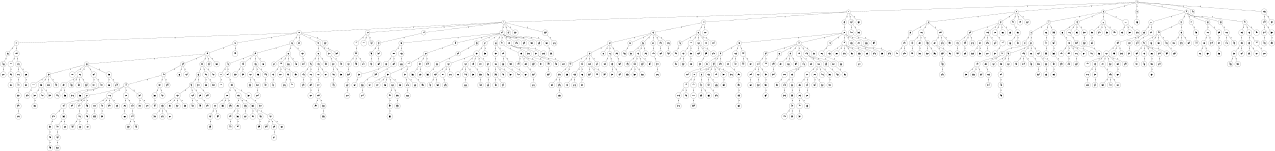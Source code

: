 graph G {
size="8.5,11;"
ratio = "expand;"
fixedsize="true;"
overlap="scale;"
node[shape=circle,width=.12,hight=.12,fontsize=12]
edge[fontsize=12]

0[label=" 0" color=black, pos="2.5996114,1.3091351!"];
1[label=" 1" color=black, pos="0.30843549,2.4166928!"];
2[label=" 2" color=black, pos="0.66435995,2.1839021!"];
3[label=" 3" color=black, pos="2.4623479,2.6626874!"];
4[label=" 4" color=black, pos="1.8255937,2.9358219!"];
5[label=" 5" color=black, pos="0.094651334,0.54924415!"];
6[label=" 6" color=black, pos="0.21813895,1.2186739!"];
7[label=" 7" color=black, pos="1.5046028,1.1612252!"];
8[label=" 8" color=black, pos="0.32000411,0.48836835!"];
9[label=" 9" color=black, pos="0.11244276,0.34258017!"];
10[label=" 10" color=black, pos="0.24579981,0.83047784!"];
11[label=" 11" color=black, pos="1.1171974,1.7536873!"];
12[label=" 12" color=black, pos="0.3352447,0.55993595!"];
13[label=" 13" color=black, pos="2.486301,0.5748197!"];
14[label=" 14" color=black, pos="0.84080523,0.15322823!"];
15[label=" 15" color=black, pos="2.7445575,1.4496222!"];
16[label=" 16" color=black, pos="2.7848138,1.6930012!"];
17[label=" 17" color=black, pos="0.84305169,0.67405929!"];
18[label=" 18" color=black, pos="1.5620636,1.7969992!"];
19[label=" 19" color=black, pos="0.99770235,0.62205204!"];
20[label=" 20" color=black, pos="0.24019578,0.76284307!"];
21[label=" 21" color=black, pos="1.2911681,2.4309368!"];
22[label=" 22" color=black, pos="0.13115642,1.4773813!"];
23[label=" 23" color=black, pos="2.8986185,1.9402755!"];
24[label=" 24" color=black, pos="2.864994,0.58068892!"];
25[label=" 25" color=black, pos="1.6688582,1.7968972!"];
26[label=" 26" color=black, pos="1.7592853,2.9101828!"];
27[label=" 27" color=black, pos="1.1445829,1.0899347!"];
28[label=" 28" color=black, pos="0.71422281,1.1112755!"];
29[label=" 29" color=black, pos="1.1904406,2.1373642!"];
30[label=" 30" color=black, pos="0.12637738,0.19731091!"];
31[label=" 31" color=black, pos="0.54174905,0.70842821!"];
32[label=" 32" color=black, pos="0.77086322,0.1147888!"];
33[label=" 33" color=black, pos="2.5438653,2.6706432!"];
34[label=" 34" color=black, pos="1.5055824,1.0601384!"];
35[label=" 35" color=black, pos="0.11306073,1.0349441!"];
36[label=" 36" color=black, pos="0.0028508701,1.8326744!"];
37[label=" 37" color=black, pos="0.68843198,0.51488842!"];
38[label=" 38" color=black, pos="0.58478422,0.83980525!"];
39[label=" 39" color=black, pos="0.84978578,0.53327636!"];
40[label=" 40" color=black, pos="2.8373506,0.060370388!"];
41[label=" 41" color=black, pos="2.5597512,0.6843666!"];
42[label=" 42" color=black, pos="1.3118395,2.715499!"];
43[label=" 43" color=black, pos="2.894578,0.25218374!"];
44[label=" 44" color=black, pos="2.8966627,1.0907203!"];
45[label=" 45" color=black, pos="0.054896853,2.399904!"];
46[label=" 46" color=black, pos="1.3178081,2.7662143!"];
47[label=" 47" color=black, pos="0.78794274,0.78824286!"];
48[label=" 48" color=black, pos="1.9475559,1.0065093!"];
49[label=" 49" color=black, pos="0.57962679,1.5726407!"];
50[label=" 50" color=black, pos="0.43538081,2.3163665!"];
51[label=" 51" color=black, pos="0.038582711,2.2273877!"];
52[label=" 52" color=black, pos="0.65340839,0.52034009!"];
53[label=" 53" color=black, pos="1.9237168,0.34798632!"];
54[label=" 54" color=black, pos="0.15995342,2.4091187!"];
55[label=" 55" color=black, pos="0.41369137,2.5731895!"];
56[label=" 56" color=black, pos="2.0459749,2.8685543!"];
57[label=" 57" color=black, pos="2.2705746,1.5170679!"];
58[label=" 58" color=black, pos="2.7293346,0.035914246!"];
59[label=" 59" color=black, pos="2.4019846,2.7031627!"];
60[label=" 60" color=black, pos="0.58141004,0.7636982!"];
61[label=" 61" color=black, pos="1.1437469,2.7466517!"];
62[label=" 62" color=black, pos="1.2258852,2.2515965!"];
63[label=" 63" color=black, pos="1.3531321,1.0008238!"];
64[label=" 64" color=black, pos="2.4044848,2.0247086!"];
65[label=" 65" color=black, pos="2.310573,0.38101477!"];
66[label=" 66" color=black, pos="0.37521087,1.8078249!"];
67[label=" 67" color=black, pos="1.680231,2.8325884!"];
68[label=" 68" color=black, pos="0.73449043,0.76676788!"];
69[label=" 69" color=black, pos="1.7079711,0.18193772!"];
70[label=" 70" color=black, pos="1.6691901,1.5734329!"];
71[label=" 71" color=black, pos="0.25832024,1.4214292!"];
72[label=" 72" color=black, pos="1.4436348,0.33786435!"];
73[label=" 73" color=black, pos="0.98791425,2.7941154!"];
74[label=" 74" color=black, pos="1.1358081,0.14032056!"];
75[label=" 75" color=black, pos="1.112928,2.0776802!"];
76[label=" 76" color=black, pos="0.56919557,2.7256558!"];
77[label=" 77" color=black, pos="1.3578677,2.211023!"];
78[label=" 78" color=black, pos="0.34112771,0.04938!"];
79[label=" 79" color=black, pos="0.35871255,2.2622529!"];
80[label=" 80" color=black, pos="2.9169469,1.5565551!"];
81[label=" 81" color=black, pos="1.3189964,2.2679863!"];
82[label=" 82" color=black, pos="2.9526108,0.27084368!"];
83[label=" 83" color=black, pos="1.3812158,0.91295714!"];
84[label=" 84" color=black, pos="1.1929719,1.2275781!"];
85[label=" 85" color=black, pos="0.54620638,1.5778974!"];
86[label=" 86" color=black, pos="0.22305696,0.48678203!"];
87[label=" 87" color=black, pos="2.0980865,2.3841168!"];
88[label=" 88" color=black, pos="0.34915226,0.91989459!"];
89[label=" 89" color=black, pos="2.2913424,2.1229532!"];
90[label=" 90" color=black, pos="0.59618771,2.3094919!"];
91[label=" 91" color=black, pos="0.74232073,0.92781489!"];
92[label=" 92" color=black, pos="2.861062,0.48613219!"];
93[label=" 93" color=black, pos="0.59399404,1.2946024!"];
94[label=" 94" color=black, pos="1.6913069,0.39882052!"];
95[label=" 95" color=black, pos="0.53041945,1.8044268!"];
96[label=" 96" color=black, pos="0.72360922,2.5477204!"];
97[label=" 97" color=black, pos="2.9122023,1.2589048!"];
98[label=" 98" color=black, pos="2.0644705,2.4857935!"];
99[label=" 99" color=black, pos="2.7908458,2.7420838!"];
100[label=" 100" color=black, pos="1.5690014,2.0591761!"];
101[label=" 101" color=black, pos="2.2922456,0.98004643!"];
102[label=" 102" color=black, pos="1.1351631,0.77294588!"];
103[label=" 103" color=black, pos="1.1618043,2.5451542!"];
104[label=" 104" color=black, pos="0.30169415,2.9003651!"];
105[label=" 105" color=black, pos="1.7635482,1.7222865!"];
106[label=" 106" color=black, pos="2.7276666,1.6348099!"];
107[label=" 107" color=black, pos="0.6216884,1.1704202!"];
108[label=" 108" color=black, pos="1.6051097,1.3536852!"];
109[label=" 109" color=black, pos="1.5833749,1.8809077!"];
110[label=" 110" color=black, pos="1.7125986,0.3841205!"];
111[label=" 111" color=black, pos="0.23122635,2.7598164!"];
112[label=" 112" color=black, pos="2.0221493,1.7468169!"];
113[label=" 113" color=black, pos="2.8194514,2.6137161!"];
114[label=" 114" color=black, pos="0.67718338,0.065630388!"];
115[label=" 115" color=black, pos="2.6254196,0.48956156!"];
116[label=" 116" color=black, pos="1.4656469,1.1278846!"];
117[label=" 117" color=black, pos="2.1769784,1.7675599!"];
118[label=" 118" color=black, pos="1.662646,0.76397984!"];
119[label=" 119" color=black, pos="0.080955072,0.42679286!"];
120[label=" 120" color=black, pos="2.1839777,2.8888018!"];
121[label=" 121" color=black, pos="0.6427132,0.55054697!"];
122[label=" 122" color=black, pos="0.75104386,2.6187684!"];
123[label=" 123" color=black, pos="0.85222796,1.6069928!"];
124[label=" 124" color=black, pos="2.9515767,1.3668968!"];
125[label=" 125" color=black, pos="1.7436698,0.018132061!"];
126[label=" 126" color=black, pos="2.286137,1.3001882!"];
127[label=" 127" color=black, pos="2.3059081,0.47019645!"];
128[label=" 128" color=black, pos="1.9005909,1.4933148!"];
129[label=" 129" color=black, pos="0.86151617,0.86320064!"];
130[label=" 130" color=black, pos="0.66003909,1.9890235!"];
131[label=" 131" color=black, pos="0.59029892,1.8301419!"];
132[label=" 132" color=black, pos="1.3308938,2.6704307!"];
133[label=" 133" color=black, pos="2.3314954,1.4808795!"];
134[label=" 134" color=black, pos="1.4706746,2.9847245!"];
135[label=" 135" color=black, pos="1.5080488,0.26646849!"];
136[label=" 136" color=black, pos="0.81391922,0.95194372!"];
137[label=" 137" color=black, pos="1.803645,2.2879954!"];
138[label=" 138" color=black, pos="2.2971134,0.9759511!"];
139[label=" 139" color=black, pos="1.8730353,0.42928789!"];
140[label=" 140" color=black, pos="2.0031318,2.2784928!"];
141[label=" 141" color=black, pos="2.7882813,1.9522596!"];
142[label=" 142" color=black, pos="0.54044001,0.035538703!"];
143[label=" 143" color=black, pos="2.391905,1.4571284!"];
144[label=" 144" color=black, pos="0.06179043,1.8812596!"];
145[label=" 145" color=black, pos="0.22421652,1.3291195!"];
146[label=" 146" color=black, pos="2.446274,2.4087422!"];
147[label=" 147" color=black, pos="2.1111636,2.5232384!"];
148[label=" 148" color=black, pos="2.9377486,1.4489226!"];
149[label=" 149" color=black, pos="0.56110348,1.9849859!"];
150[label=" 150" color=black, pos="2.3381662,2.1500323!"];
151[label=" 151" color=black, pos="1.3225318,2.9358955!"];
152[label=" 152" color=black, pos="2.0162329,1.2497576!"];
153[label=" 153" color=black, pos="2.9864102,0.76177927!"];
154[label=" 154" color=black, pos="1.8839476,0.75199354!"];
155[label=" 155" color=black, pos="0.0085514751,0.10940667!"];
156[label=" 156" color=black, pos="0.076963143,2.67233!"];
157[label=" 157" color=black, pos="1.9595114,0.73961012!"];
158[label=" 158" color=black, pos="1.6778405,0.02774893!"];
159[label=" 159" color=black, pos="0.49680312,0.38469457!"];
160[label=" 160" color=black, pos="0.78079965,1.7534854!"];
161[label=" 161" color=black, pos="2.2133293,2.1998941!"];
162[label=" 162" color=black, pos="1.6857861,2.0923882!"];
163[label=" 163" color=black, pos="2.2271196,2.6406376!"];
164[label=" 164" color=black, pos="1.7601241,0.94214939!"];
165[label=" 165" color=black, pos="2.9702836,1.0173132!"];
166[label=" 166" color=black, pos="2.5714019,0.64849652!"];
167[label=" 167" color=black, pos="1.0087066,1.581241!"];
168[label=" 168" color=black, pos="2.6676433,1.5567161!"];
169[label=" 169" color=black, pos="2.849991,0.97824952!"];
170[label=" 170" color=black, pos="2.7084979,1.2301147!"];
171[label=" 171" color=black, pos="1.2724326,1.2397003!"];
172[label=" 172" color=black, pos="1.18372,1.7521922!"];
173[label=" 173" color=black, pos="1.8636092,0.80212781!"];
174[label=" 174" color=black, pos="1.8145675,1.5032161!"];
175[label=" 175" color=black, pos="1.4838154,1.6127803!"];
176[label=" 176" color=black, pos="2.4191835,1.0324313!"];
177[label=" 177" color=black, pos="1.9261066,2.8049517!"];
178[label=" 178" color=black, pos="0.081318522,2.5702221!"];
179[label=" 179" color=black, pos="0.9058187,2.3863078!"];
180[label=" 180" color=black, pos="1.9917721,1.2435423!"];
181[label=" 181" color=black, pos="0.90800546,0.29039239!"];
182[label=" 182" color=black, pos="0.49629448,0.54584702!"];
183[label=" 183" color=black, pos="2.8780657,0.13156859!"];
184[label=" 184" color=black, pos="2.3281237,1.5664238!"];
185[label=" 185" color=black, pos="1.1746807,2.8888348!"];
186[label=" 186" color=black, pos="0.40644185,0.60975031!"];
187[label=" 187" color=black, pos="2.2689793,1.4017993!"];
188[label=" 188" color=black, pos="0.13455819,1.1161326!"];
189[label=" 189" color=black, pos="0.69101176,0.7651366!"];
190[label=" 190" color=black, pos="0.20013355,0.16741613!"];
191[label=" 191" color=black, pos="1.4696109,0.3754484!"];
192[label=" 192" color=black, pos="2.4629846,1.0519649!"];
193[label=" 193" color=black, pos="0.31324764,2.8936645!"];
194[label=" 194" color=black, pos="0.3998567,0.03195003!"];
195[label=" 195" color=black, pos="0.49947289,2.9295874!"];
196[label=" 196" color=black, pos="0.079090901,1.6765947!"];
197[label=" 197" color=black, pos="0.45224503,1.9574089!"];
198[label=" 198" color=black, pos="1.752715,0.73057779!"];
199[label=" 199" color=black, pos="0.42380974,2.0200605!"];
200[label=" 200" color=black, pos="2.0478984,2.5244596!"];
201[label=" 201" color=black, pos="0.012825214,2.0808355!"];
202[label=" 202" color=black, pos="0.9215388,2.0815179!"];
203[label=" 203" color=black, pos="2.5465348,1.0550428!"];
204[label=" 204" color=black, pos="2.0568253,2.3957284!"];
205[label=" 205" color=black, pos="0.17336883,1.1614489!"];
206[label=" 206" color=black, pos="0.47796229,0.14840966!"];
207[label=" 207" color=black, pos="2.9980529,2.7885664!"];
208[label=" 208" color=black, pos="1.2404956,1.4070972!"];
209[label=" 209" color=black, pos="2.73115,0.66600273!"];
210[label=" 210" color=black, pos="0.60071817,1.0737005!"];
211[label=" 211" color=black, pos="2.7586259,2.7728787!"];
212[label=" 212" color=black, pos="1.8603808,0.3245215!"];
213[label=" 213" color=black, pos="1.5217443,0.95983337!"];
214[label=" 214" color=black, pos="0.37799706,1.9014786!"];
215[label=" 215" color=black, pos="1.2767132,0.42200114!"];
216[label=" 216" color=black, pos="2.0030709,1.7705296!"];
217[label=" 217" color=black, pos="0.31703101,2.3869097!"];
218[label=" 218" color=black, pos="2.184053,1.0650021!"];
219[label=" 219" color=black, pos="0.5893534,1.7581301!"];
220[label=" 220" color=black, pos="0.0064878222,2.4834837!"];
221[label=" 221" color=black, pos="1.568622,1.5279387!"];
222[label=" 222" color=black, pos="0.55156014,0.32266894!"];
223[label=" 223" color=black, pos="0.11946221,2.3454821!"];
224[label=" 224" color=black, pos="1.5737684,0.856754!"];
225[label=" 225" color=black, pos="1.5525441,2.8085486!"];
226[label=" 226" color=black, pos="1.7042738,0.67927589!"];
227[label=" 227" color=black, pos="2.7114316,0.74336136!"];
228[label=" 228" color=black, pos="1.5200575,1.2461515!"];
229[label=" 229" color=black, pos="0.67016221,2.0352985!"];
230[label=" 230" color=black, pos="0.2035074,1.0499957!"];
231[label=" 231" color=black, pos="2.1026375,0.44550272!"];
232[label=" 232" color=black, pos="0.51148954,2.5672054!"];
233[label=" 233" color=black, pos="0.54592038,0.80063061!"];
234[label=" 234" color=black, pos="1.2493047,2.5438214!"];
235[label=" 235" color=black, pos="0.91731246,0.67865566!"];
236[label=" 236" color=black, pos="0.51402786,2.5260495!"];
237[label=" 237" color=black, pos="2.6988973,1.4059124!"];
238[label=" 238" color=black, pos="1.9193154,0.22537429!"];
239[label=" 239" color=black, pos="1.8513859,1.6983589!"];
240[label=" 240" color=black, pos="2.9731337,1.4269091!"];
241[label=" 241" color=black, pos="0.64131819,2.7692483!"];
242[label=" 242" color=black, pos="0.70744616,0.85135919!"];
243[label=" 243" color=black, pos="1.6002525,0.062128606!"];
244[label=" 244" color=black, pos="0.45482198,2.2984704!"];
245[label=" 245" color=black, pos="0.14952604,2.0561239!"];
246[label=" 246" color=black, pos="2.1602909,1.0907944!"];
247[label=" 247" color=black, pos="2.9523752,0.37455231!"];
248[label=" 248" color=black, pos="0.054717478,2.4445631!"];
249[label=" 249" color=black, pos="1.029001,0.58665858!"];
250[label=" 250" color=black, pos="2.5268811,1.3612058!"];
251[label=" 251" color=black, pos="2.9680326,1.2414139!"];
252[label=" 252" color=black, pos="1.0115125,2.5765738!"];
253[label=" 253" color=black, pos="2.2442671,2.22988!"];
254[label=" 254" color=black, pos="0.91419598,2.4162349!"];
255[label=" 255" color=black, pos="1.1098276,2.7920801!"];
256[label=" 256" color=black, pos="0.59224855,1.8605808!"];
257[label=" 257" color=black, pos="1.4504546,1.3576968!"];
258[label=" 258" color=black, pos="0.88525711,2.1044692!"];
259[label=" 259" color=black, pos="1.142237,1.2761443!"];
260[label=" 260" color=black, pos="2.8857673,0.31478803!"];
261[label=" 261" color=black, pos="1.4854159,1.5345924!"];
262[label=" 262" color=black, pos="0.86534238,1.2661831!"];
263[label=" 263" color=black, pos="0.74161448,0.13971509!"];
264[label=" 264" color=black, pos="1.2949064,2.9551126!"];
265[label=" 265" color=black, pos="1.4475352,2.7226967!"];
266[label=" 266" color=black, pos="1.031712,2.186082!"];
267[label=" 267" color=black, pos="1.1730489,1.3276985!"];
268[label=" 268" color=black, pos="1.3149445,0.18885066!"];
269[label=" 269" color=black, pos="1.1871545,0.19997224!"];
270[label=" 270" color=black, pos="0.67427039,0.027666874!"];
271[label=" 271" color=black, pos="2.5244185,1.7497479!"];
272[label=" 272" color=black, pos="2.1676778,0.56468599!"];
273[label=" 273" color=black, pos="1.0176699,0.94800534!"];
274[label=" 274" color=black, pos="0.11454849,1.2233308!"];
275[label=" 275" color=black, pos="0.5963137,2.3464136!"];
276[label=" 276" color=black, pos="1.1935157,1.7116185!"];
277[label=" 277" color=black, pos="2.2587074,0.4331671!"];
278[label=" 278" color=black, pos="1.3777461,1.3488626!"];
279[label=" 279" color=black, pos="2.6282159,1.7214896!"];
280[label=" 280" color=black, pos="2.803471,2.4111068!"];
281[label=" 281" color=black, pos="0.57355825,1.8705227!"];
282[label=" 282" color=black, pos="2.4931995,2.9757041!"];
283[label=" 283" color=black, pos="0.6448827,0.00077135954!"];
284[label=" 284" color=black, pos="2.8573821,0.21906865!"];
285[label=" 285" color=black, pos="0.62398069,0.049067255!"];
286[label=" 286" color=black, pos="2.1130697,0.90389143!"];
287[label=" 287" color=black, pos="2.4965404,0.53717943!"];
288[label=" 288" color=black, pos="2.9115567,0.12115233!"];
289[label=" 289" color=black, pos="2.3073983,0.17322166!"];
290[label=" 290" color=black, pos="0.085528503,0.89011099!"];
291[label=" 291" color=black, pos="1.4710436,0.56880963!"];
292[label=" 292" color=black, pos="0.60327225,1.4445152!"];
293[label=" 293" color=black, pos="2.440114,1.2289797!"];
294[label=" 294" color=black, pos="1.8915123,1.2944694!"];
295[label=" 295" color=black, pos="2.7582522,0.6880642!"];
296[label=" 296" color=black, pos="2.7799351,0.15492379!"];
297[label=" 297" color=black, pos="1.8008916,0.88793118!"];
298[label=" 298" color=black, pos="0.47707125,2.6168313!"];
299[label=" 299" color=black, pos="0.66892452,1.2765405!"];
300[label=" 300" color=black, pos="1.9735192,2.4994497!"];
301[label=" 301" color=black, pos="1.2146381,2.966817!"];
302[label=" 302" color=black, pos="2.8613006,0.49420317!"];
303[label=" 303" color=black, pos="0.092935256,2.2893617!"];
304[label=" 304" color=black, pos="1.9914839,1.9602037!"];
305[label=" 305" color=black, pos="1.7724309,2.6787955!"];
306[label=" 306" color=black, pos="1.626177,0.197617!"];
307[label=" 307" color=black, pos="2.4812677,2.5672983!"];
308[label=" 308" color=black, pos="2.1952132,1.8684201!"];
309[label=" 309" color=black, pos="0.79517748,0.51600174!"];
310[label=" 310" color=black, pos="1.0965235,0.2760309!"];
311[label=" 311" color=black, pos="0.19247228,0.062329092!"];
312[label=" 312" color=black, pos="0.0096780676,2.9763316!"];
313[label=" 313" color=black, pos="1.8706677,2.0316112!"];
314[label=" 314" color=black, pos="1.950754,1.7919463!"];
315[label=" 315" color=black, pos="1.7033857,2.8868086!"];
316[label=" 316" color=black, pos="2.4259926,1.3084502!"];
317[label=" 317" color=black, pos="1.5904659,1.8776482!"];
318[label=" 318" color=black, pos="1.8346569,0.87644819!"];
319[label=" 319" color=black, pos="1.7190717,1.2110853!"];
320[label=" 320" color=black, pos="2.9613101,1.5108588!"];
321[label=" 321" color=black, pos="0.84254415,0.32882241!"];
322[label=" 322" color=black, pos="1.7716981,2.2253199!"];
323[label=" 323" color=black, pos="0.48001326,0.37368264!"];
324[label=" 324" color=black, pos="1.8673573,1.127176!"];
325[label=" 325" color=black, pos="2.5065848,2.1448126!"];
326[label=" 326" color=black, pos="0.15850333,2.3683708!"];
327[label=" 327" color=black, pos="2.9600381,2.6063248!"];
328[label=" 328" color=black, pos="0.76687311,2.7533259!"];
329[label=" 329" color=black, pos="1.6596534,2.4027154!"];
330[label=" 330" color=black, pos="2.2029169,2.9064352!"];
331[label=" 331" color=black, pos="2.7401638,2.5889361!"];
332[label=" 332" color=black, pos="1.9622507,0.065344276!"];
333[label=" 333" color=black, pos="0.72093634,1.8100772!"];
334[label=" 334" color=black, pos="2.2314177,0.7570147!"];
335[label=" 335" color=black, pos="0.75790419,0.11280386!"];
336[label=" 336" color=black, pos="2.480523,1.1341946!"];
337[label=" 337" color=black, pos="0.94827799,0.57152799!"];
338[label=" 338" color=black, pos="2.1649453,2.8341251!"];
339[label=" 339" color=black, pos="2.7580811,1.5126302!"];
340[label=" 340" color=black, pos="1.1391733,1.1891674!"];
341[label=" 341" color=black, pos="1.7881313,0.73954933!"];
342[label=" 342" color=black, pos="2.1776927,2.2110047!"];
343[label=" 343" color=black, pos="1.8599035,0.46037417!"];
344[label=" 344" color=black, pos="0.18993829,2.4806031!"];
345[label=" 345" color=black, pos="2.1314787,1.2894112!"];
346[label=" 346" color=black, pos="0.53009429,2.2015331!"];
347[label=" 347" color=black, pos="0.54659752,0.008507255!"];
348[label=" 348" color=black, pos="0.29213772,2.5458805!"];
349[label=" 349" color=black, pos="1.1969193,0.099818024!"];
350[label=" 350" color=black, pos="0.78199384,1.3102088!"];
351[label=" 351" color=black, pos="0.6346313,2.9823239!"];
352[label=" 352" color=black, pos="1.3651517,2.9627859!"];
353[label=" 353" color=black, pos="1.515058,1.7930544!"];
354[label=" 354" color=black, pos="1.3757334,1.3333277!"];
355[label=" 355" color=black, pos="1.7087507,0.60810172!"];
356[label=" 356" color=black, pos="1.5395096,0.081157501!"];
357[label=" 357" color=black, pos="2.439412,1.1110409!"];
358[label=" 358" color=black, pos="1.4917983,1.8633032!"];
359[label=" 359" color=black, pos="0.19183269,0.95099914!"];
360[label=" 360" color=black, pos="2.3085541,0.053614844!"];
361[label=" 361" color=black, pos="0.16598206,1.8687645!"];
362[label=" 362" color=black, pos="2.8412567,2.4640463!"];
363[label=" 363" color=black, pos="1.5439272,2.5508959!"];
364[label=" 364" color=black, pos="0.22613023,2.8198658!"];
365[label=" 365" color=black, pos="0.81302897,0.88694811!"];
366[label=" 366" color=black, pos="1.3521563,1.4312568!"];
367[label=" 367" color=black, pos="0.5958785,2.1009734!"];
368[label=" 368" color=black, pos="2.2960409,2.7280448!"];
369[label=" 369" color=black, pos="0.0012575467,2.0037384!"];
370[label=" 370" color=black, pos="2.7989015,1.3925218!"];
371[label=" 371" color=black, pos="0.53993274,0.42626558!"];
372[label=" 372" color=black, pos="1.5754712,1.4316052!"];
373[label=" 373" color=black, pos="1.177038,2.6933274!"];
374[label=" 374" color=black, pos="1.0688047,0.07318333!"];
375[label=" 375" color=black, pos="1.5068401,1.5691158!"];
376[label=" 376" color=black, pos="2.3287451,1.264904!"];
377[label=" 377" color=black, pos="0.89396996,2.1725169!"];
378[label=" 378" color=black, pos="1.7364271,1.0357002!"];
379[label=" 379" color=black, pos="2.5084564,1.0424229!"];
380[label=" 380" color=black, pos="2.7080972,2.4724278!"];
381[label=" 381" color=black, pos="2.7925814,1.4143294!"];
382[label=" 382" color=black, pos="1.2903393,1.5260693!"];
383[label=" 383" color=black, pos="1.6616695,2.6000604!"];
384[label=" 384" color=black, pos="0.39234571,0.3204172!"];
385[label=" 385" color=black, pos="0.13360684,1.9791872!"];
386[label=" 386" color=black, pos="2.0579728,2.1463939!"];
387[label=" 387" color=black, pos="2.4768532,2.6503568!"];
388[label=" 388" color=black, pos="1.6628448,2.0700855!"];
389[label=" 389" color=black, pos="2.2885397,1.3168123!"];
390[label=" 390" color=black, pos="2.9719277,0.37605838!"];
391[label=" 391" color=black, pos="2.9380666,2.6240118!"];
392[label=" 392" color=black, pos="2.8410832,1.616728!"];
393[label=" 393" color=black, pos="0.43736309,0.84472405!"];
394[label=" 394" color=black, pos="0.61080257,2.0617651!"];
395[label=" 395" color=black, pos="0.17993463,1.2726062!"];
396[label=" 396" color=black, pos="2.8349064,1.2982056!"];
397[label=" 397" color=black, pos="1.8271066,0.70232512!"];
398[label=" 398" color=black, pos="1.4578994,2.4326315!"];
399[label=" 399" color=black, pos="0.054502302,1.7263783!"];
400[label=" 400" color=black, pos="2.0010723,1.8702756!"];
401[label=" 401" color=black, pos="2.9390215,0.93377126!"];
402[label=" 402" color=black, pos="1.7061176,1.6374798!"];
403[label=" 403" color=black, pos="2.7076582,0.7288316!"];
404[label=" 404" color=black, pos="1.2527777,1.6660108!"];
405[label=" 405" color=black, pos="1.6420551,1.8789186!"];
406[label=" 406" color=black, pos="1.4467194,1.4959205!"];
407[label=" 407" color=black, pos="0.36819345,2.3968073!"];
408[label=" 408" color=black, pos="0.56540518,2.8077011!"];
409[label=" 409" color=black, pos="0.98208249,1.0542507!"];
410[label=" 410" color=black, pos="1.7370087,1.5742522!"];
411[label=" 411" color=black, pos="0.60181658,0.98723163!"];
412[label=" 412" color=black, pos="0.33012104,0.93447866!"];
413[label=" 413" color=black, pos="1.0215784,2.0721306!"];
414[label=" 414" color=black, pos="2.1249475,1.9695195!"];
415[label=" 415" color=black, pos="0.79035001,2.8624066!"];
416[label=" 416" color=black, pos="0.63340962,0.86018184!"];
417[label=" 417" color=black, pos="0.41158014,2.3036921!"];
418[label=" 418" color=black, pos="1.6061631,1.5932558!"];
419[label=" 419" color=black, pos="2.1810282,0.06257398!"];
420[label=" 420" color=black, pos="0.23372987,0.48332537!"];
421[label=" 421" color=black, pos="0.81044995,2.723606!"];
422[label=" 422" color=black, pos="1.1235072,0.42853832!"];
423[label=" 423" color=black, pos="1.0594523,2.2696124!"];
424[label=" 424" color=black, pos="0.96105273,0.30835403!"];
425[label=" 425" color=black, pos="1.0442267,0.52122173!"];
426[label=" 426" color=black, pos="1.4899905,2.8583695!"];
427[label=" 427" color=black, pos="0.69496498,1.182168!"];
428[label=" 428" color=black, pos="1.9179961,2.1840031!"];
429[label=" 429" color=black, pos="2.2209494,2.6638435!"];
430[label=" 430" color=black, pos="0.60073464,1.2583137!"];
431[label=" 431" color=black, pos="1.3833268,0.35304887!"];
432[label=" 432" color=black, pos="2.6577203,0.71701235!"];
433[label=" 433" color=black, pos="1.2734491,1.3523369!"];
434[label=" 434" color=black, pos="1.3527116,2.4344584!"];
435[label=" 435" color=black, pos="1.1316498,2.9763715!"];
436[label=" 436" color=black, pos="1.2821197,2.778092!"];
437[label=" 437" color=black, pos="0.067983659,2.8475256!"];
438[label=" 438" color=black, pos="0.5343173,1.3289052!"];
439[label=" 439" color=black, pos="0.63376541,1.2620235!"];
440[label=" 440" color=black, pos="2.343357,2.9934327!"];
441[label=" 441" color=black, pos="0.21726996,2.3802457!"];
442[label=" 442" color=black, pos="0.5564759,1.6176582!"];
443[label=" 443" color=black, pos="2.4313305,0.7377717!"];
444[label=" 444" color=black, pos="0.75440422,1.2165193!"];
445[label=" 445" color=black, pos="0.95779923,1.4911062!"];
446[label=" 446" color=black, pos="0.16988423,2.4097606!"];
447[label=" 447" color=black, pos="2.5019655,2.0951353!"];
448[label=" 448" color=black, pos="0.65081999,2.4621286!"];
449[label=" 449" color=black, pos="0.43433756,2.4380715!"];
450[label=" 450" color=black, pos="1.6570784,2.6789392!"];
451[label=" 451" color=black, pos="0.64975941,2.8018591!"];
452[label=" 452" color=black, pos="0.93257463,2.2265515!"];
453[label=" 453" color=black, pos="0.082423243,2.3824904!"];
454[label=" 454" color=black, pos="2.5376691,1.0559571!"];
455[label=" 455" color=black, pos="1.4640351,0.88495716!"];
456[label=" 456" color=black, pos="0.23966045,2.982945!"];
457[label=" 457" color=black, pos="2.1894601,0.66481147!"];
458[label=" 458" color=black, pos="2.4767463,2.9349475!"];
459[label=" 459" color=black, pos="2.7604616,1.5306693!"];
460[label=" 460" color=black, pos="2.7551849,1.5834101!"];
461[label=" 461" color=black, pos="2.4748785,1.0899156!"];
462[label=" 462" color=black, pos="0.7581514,0.052182214!"];
463[label=" 463" color=black, pos="0.29696516,0.33704154!"];
464[label=" 464" color=black, pos="1.2842252,0.21062361!"];
465[label=" 465" color=black, pos="0.74100313,2.3202239!"];
466[label=" 466" color=black, pos="2.2191858,0.34425516!"];
467[label=" 467" color=black, pos="2.9919779,0.67268351!"];
468[label=" 468" color=black, pos="1.6321453,1.5847709!"];
469[label=" 469" color=black, pos="0.221994,1.1195715!"];
470[label=" 470" color=black, pos="2.8205592,0.20233187!"];
471[label=" 471" color=black, pos="0.10889305,1.65415!"];
472[label=" 472" color=black, pos="0.85935997,2.8668035!"];
473[label=" 473" color=black, pos="2.7402087,0.81811254!"];
474[label=" 474" color=black, pos="0.44219873,1.9390418!"];
475[label=" 475" color=black, pos="2.0372922,0.18133939!"];
476[label=" 476" color=black, pos="1.8678188,0.77646142!"];
477[label=" 477" color=black, pos="1.4407968,1.0699582!"];
478[label=" 478" color=black, pos="2.0677866,1.3788804!"];
479[label=" 479" color=black, pos="2.8116635,1.5697978!"];
480[label=" 480" color=black, pos="2.897804,2.2713866!"];
481[label=" 481" color=black, pos="1.6236287,1.5974071!"];
482[label=" 482" color=black, pos="0.25186685,2.500004!"];
483[label=" 483" color=black, pos="2.1481742,1.9585966!"];
484[label=" 484" color=black, pos="2.4474537,1.1058059!"];
485[label=" 485" color=black, pos="2.6310909,2.1496066!"];
486[label=" 486" color=black, pos="1.4480542,2.8755571!"];
487[label=" 487" color=black, pos="0.5615174,0.93074126!"];
488[label=" 488" color=black, pos="0.88195618,2.0973341!"];
489[label=" 489" color=black, pos="1.291627,1.5714123!"];
490[label=" 490" color=black, pos="1.2311902,2.8326529!"];
491[label=" 491" color=black, pos="1.7527598,2.3953573!"];
492[label=" 492" color=black, pos="0.52630755,0.088464041!"];
493[label=" 493" color=black, pos="1.6769273,1.8562759!"];
494[label=" 494" color=black, pos="0.76655761,0.38469928!"];
495[label=" 495" color=black, pos="2.1771879,2.7873964!"];
496[label=" 496" color=black, pos="2.5175684,1.5647289!"];
497[label=" 497" color=black, pos="0.5794718,1.3526892!"];
498[label=" 498" color=black, pos="2.2075575,1.1900263!"];
499[label=" 499" color=black, pos="2.9765916,2.1605308!"];
500[label=" 500" color=black, pos="0.08654681,2.6602976!"];
501[label=" 501" color=black, pos="2.4870655,2.8884556!"];
502[label=" 502" color=black, pos="2.2484066,1.5816981!"];
503[label=" 503" color=black, pos="2.5885955,2.4847384!"];
504[label=" 504" color=black, pos="1.2538251,0.91535924!"];
505[label=" 505" color=black, pos="2.1856085,0.6439588!"];
506[label=" 506" color=black, pos="1.4533906,2.3534834!"];
507[label=" 507" color=black, pos="1.4193687,2.9328814!"];
508[label=" 508" color=black, pos="1.763009,2.2693896!"];
509[label=" 509" color=black, pos="1.1097527,1.5036976!"];
510[label=" 510" color=black, pos="2.4310002,0.78375362!"];
511[label=" 511" color=black, pos="1.4544901,0.12575947!"];
512[label=" 512" color=black, pos="1.3179594,1.5416121!"];
513[label=" 513" color=black, pos="2.3091672,1.896734!"];
514[label=" 514" color=black, pos="1.0195559,0.19254004!"];
515[label=" 515" color=black, pos="0.76423153,0.94484013!"];
516[label=" 516" color=black, pos="2.7186006,2.777315!"];
517[label=" 517" color=black, pos="1.372075,2.1865124!"];
518[label=" 518" color=black, pos="0.36640824,2.8226708!"];
519[label=" 519" color=black, pos="2.2387581,2.5292136!"];
520[label=" 520" color=black, pos="1.989549,1.0602855!"];
521[label=" 521" color=black, pos="2.2563965,2.061274!"];
522[label=" 522" color=black, pos="1.2072368,2.7148771!"];
523[label=" 523" color=black, pos="2.3792355,0.49870888!"];
524[label=" 524" color=black, pos="0.87394694,0.92618929!"];
525[label=" 525" color=black, pos="1.5570365,2.0490971!"];
526[label=" 526" color=black, pos="0.082967807,2.7443432!"];
527[label=" 527" color=black, pos="2.8201982,1.8784435!"];
528[label=" 528" color=black, pos="0.34438241,0.10846329!"];
529[label=" 529" color=black, pos="0.89574836,1.8767313!"];
530[label=" 530" color=black, pos="2.4235512,2.0744535!"];
531[label=" 531" color=black, pos="1.2513256,2.9006228!"];
532[label=" 532" color=black, pos="2.8491863,0.37129449!"];
533[label=" 533" color=black, pos="0.9395138,0.32966759!"];
534[label=" 534" color=black, pos="2.2921595,2.3442075!"];
535[label=" 535" color=black, pos="0.34756752,1.9221048!"];
536[label=" 536" color=black, pos="1.1613799,0.29272884!"];
537[label=" 537" color=black, pos="0.20030533,2.1601135!"];
538[label=" 538" color=black, pos="2.7610686,0.4266433!"];
539[label=" 539" color=black, pos="2.8077293,2.1376667!"];
540[label=" 540" color=black, pos="1.1540781,0.063138424!"];
541[label=" 541" color=black, pos="2.9293528,0.11607356!"];
542[label=" 542" color=black, pos="0.46681678,2.33387!"];
543[label=" 543" color=black, pos="0.68293212,2.5063342!"];
544[label=" 544" color=black, pos="0.28654286,2.9014403!"];
545[label=" 545" color=black, pos="2.9685232,1.1107048!"];
546[label=" 546" color=black, pos="1.2961207,0.74198603!"];
547[label=" 547" color=black, pos="0.86461415,0.76076566!"];
548[label=" 548" color=black, pos="0.38861402,2.1122842!"];
549[label=" 549" color=black, pos="1.2167101,1.5394792!"];
550[label=" 550" color=black, pos="2.6886389,0.49791117!"];
551[label=" 551" color=black, pos="0.12932396,2.2158831!"];
552[label=" 552" color=black, pos="0.80330845,2.902715!"];
553[label=" 553" color=black, pos="2.1788772,1.5014235!"];
554[label=" 554" color=black, pos="0.55076785,2.578848!"];
555[label=" 555" color=black, pos="1.1230623,1.4340743!"];
556[label=" 556" color=black, pos="0.16351778,0.82964321!"];
557[label=" 557" color=black, pos="0.77471636,0.063754753!"];
558[label=" 558" color=black, pos="1.2424716,1.8349263!"];
559[label=" 559" color=black, pos="1.5659113,1.7876624!"];
560[label=" 560" color=black, pos="2.1681328,1.1410515!"];
561[label=" 561" color=black, pos="0.70379716,0.82200805!"];
562[label=" 562" color=black, pos="1.8858846,0.66994701!"];
563[label=" 563" color=black, pos="2.7404698,0.52062325!"];
564[label=" 564" color=black, pos="2.6503799,1.2842154!"];
565[label=" 565" color=black, pos="1.7193889,0.88845148!"];
566[label=" 566" color=black, pos="0.90963612,0.333656!"];
567[label=" 567" color=black, pos="0.77418717,1.8447672!"];
568[label=" 568" color=black, pos="2.8116957,2.28933!"];
569[label=" 569" color=black, pos="1.6282937,2.7700579!"];
570[label=" 570" color=black, pos="2.5121942,0.5231251!"];
571[label=" 571" color=black, pos="1.5440262,2.1566515!"];
572[label=" 572" color=black, pos="0.39401482,0.61950231!"];
573[label=" 573" color=black, pos="0.78883717,2.0752641!"];
574[label=" 574" color=black, pos="0.23133157,2.1740207!"];
575[label=" 575" color=black, pos="2.5302385,1.9478387!"];
576[label=" 576" color=black, pos="1.0046066,0.85742715!"];
577[label=" 577" color=black, pos="0.34850686,2.1470784!"];
578[label=" 578" color=black, pos="2.06749,1.113365!"];
579[label=" 579" color=black, pos="2.7139519,1.8059223!"];
580[label=" 580" color=black, pos="2.7108835,1.2213704!"];
581[label=" 581" color=black, pos="0.93337842,2.1981939!"];
582[label=" 582" color=black, pos="2.7055547,2.1702287!"];
583[label=" 583" color=black, pos="2.3910026,2.5777274!"];
584[label=" 584" color=black, pos="1.3552362,0.028509404!"];
585[label=" 585" color=black, pos="1.0626396,2.5644441!"];
586[label=" 586" color=black, pos="1.8457914,2.7416458!"];
587[label=" 587" color=black, pos="2.9478256,0.66771003!"];
588[label=" 588" color=black, pos="2.9729928,2.1584298!"];
589[label=" 589" color=black, pos="1.185715,2.0710812!"];
590[label=" 590" color=black, pos="1.7288384,1.1270628!"];
591[label=" 591" color=black, pos="0.35937734,1.5154501!"];
592[label=" 592" color=black, pos="0.13994476,2.4183566!"];
593[label=" 593" color=black, pos="0.71954739,0.33271397!"];
594[label=" 594" color=black, pos="0.66060982,0.1250821!"];
595[label=" 595" color=black, pos="0.62192795,2.2671446!"];
596[label=" 596" color=black, pos="1.6818726,2.5012919!"];
597[label=" 597" color=black, pos="2.7821981,1.7588572!"];
598[label=" 598" color=black, pos="1.813683,1.6308774!"];
599[label=" 599" color=black, pos="0.59071018,2.8876739!"];
600[label=" 600" color=black, pos="1.6902871,0.93323931!"];
601[label=" 601" color=black, pos="0.28883118,2.9751733!"];
602[label=" 602" color=black, pos="1.3403131,1.5578765!"];
603[label=" 603" color=black, pos="2.8930475,1.5571617!"];
604[label=" 604" color=black, pos="2.2505954,1.4425076!"];
605[label=" 605" color=black, pos="1.6308267,2.5438299!"];
606[label=" 606" color=black, pos="0.087284746,0.61757002!"];
607[label=" 607" color=black, pos="1.3210349,0.40864986!"];
608[label=" 608" color=black, pos="2.8112743,0.42115653!"];
609[label=" 609" color=black, pos="2.6078424,0.049546528!"];
610[label=" 610" color=black, pos="0.4965852,0.91039655!"];
611[label=" 611" color=black, pos="2.432444,1.9645528!"];
612[label=" 612" color=black, pos="0.52601194,0.71583285!"];
613[label=" 613" color=black, pos="1.6084252,2.6013484!"];
614[label=" 614" color=black, pos="0.43437014,2.3737048!"];
615[label=" 615" color=black, pos="0.72416227,2.7667271!"];
616[label=" 616" color=black, pos="1.1242439,2.6355421!"];
617[label=" 617" color=black, pos="2.5842134,1.6802418!"];
618[label=" 618" color=black, pos="1.2925116,1.4704313!"];
619[label=" 619" color=black, pos="1.0581967,2.407995!"];
620[label=" 620" color=black, pos="2.8420445,1.7410473!"];
621[label=" 621" color=black, pos="2.3834907,1.1461796!"];
622[label=" 622" color=black, pos="1.5613141,0.57326587!"];
623[label=" 623" color=black, pos="2.3022391,2.820913!"];
624[label=" 624" color=black, pos="0.52787661,1.1585692!"];
625[label=" 625" color=black, pos="1.1415438,1.1928887!"];
626[label=" 626" color=black, pos="2.4294494,2.1590111!"];
627[label=" 627" color=black, pos="2.0983042,0.071854697!"];
628[label=" 628" color=black, pos="2.690834,2.3908183!"];
629[label=" 629" color=black, pos="1.1552977,2.8921854!"];
630[label=" 630" color=black, pos="0.05688229,0.0020880732!"];
631[label=" 631" color=black, pos="0.80544429,1.7856043!"];
632[label=" 632" color=black, pos="0.27945613,1.445411!"];
633[label=" 633" color=black, pos="0.78298457,0.85505531!"];
634[label=" 634" color=black, pos="2.3016197,1.7000801!"];
635[label=" 635" color=black, pos="2.5810725,0.34027256!"];
636[label=" 636" color=black, pos="0.58483676,1.3462311!"];
637[label=" 637" color=black, pos="0.2680888,0.45674614!"];
638[label=" 638" color=black, pos="2.7038679,2.6840925!"];
639[label=" 639" color=black, pos="2.2818352,1.842633!"];
640[label=" 640" color=black, pos="1.4138703,0.98229128!"];
641[label=" 641" color=black, pos="1.9263436,2.4092888!"];
642[label=" 642" color=black, pos="1.851413,2.6278872!"];
643[label=" 643" color=black, pos="1.8813037,0.70439189!"];
644[label=" 644" color=black, pos="2.6992507,1.2062749!"];
645[label=" 645" color=black, pos="1.2890395,0.29231056!"];
646[label=" 646" color=black, pos="1.1218552,2.5022195!"];
647[label=" 647" color=black, pos="2.4460998,1.9649818!"];
648[label=" 648" color=black, pos="2.6328966,0.056824862!"];
649[label=" 649" color=black, pos="2.7846197,2.7872036!"];
650[label=" 650" color=black, pos="1.5754826,1.0685181!"];
651[label=" 651" color=black, pos="1.3832505,0.92292671!"];
652[label=" 652" color=black, pos="2.823533,0.049840677!"];
653[label=" 653" color=black, pos="0.79222256,2.1054799!"];
654[label=" 654" color=black, pos="2.3185543,0.31776822!"];
655[label=" 655" color=black, pos="2.952552,0.62462405!"];
656[label=" 656" color=black, pos="1.2300232,1.1446888!"];
657[label=" 657" color=black, pos="0.1475626,2.6506756!"];
658[label=" 658" color=black, pos="2.3469832,0.17983146!"];
659[label=" 659" color=black, pos="1.4921036,2.8127349!"];
660[label=" 660" color=black, pos="1.2319597,1.4282091!"];
661[label=" 661" color=black, pos="1.2047268,1.93826!"];
662[label=" 662" color=black, pos="2.1413885,1.2879351!"];
663[label=" 663" color=black, pos="1.5387783,0.67938919!"];
664[label=" 664" color=black, pos="2.5940081,1.7834444!"];
665[label=" 665" color=black, pos="2.7559704,2.4646159!"];
666[label=" 666" color=black, pos="0.15331359,0.83318731!"];
667[label=" 667" color=black, pos="1.7472055,1.9610538!"];
668[label=" 668" color=black, pos="2.5084978,2.0033475!"];
669[label=" 669" color=black, pos="1.922952,1.2365057!"];
670[label=" 670" color=black, pos="0.19763582,2.1582811!"];
671[label=" 671" color=black, pos="1.437,0.50521566!"];
672[label=" 672" color=black, pos="2.6617483,0.77257877!"];
673[label=" 673" color=black, pos="1.72278,0.52067235!"];
674[label=" 674" color=black, pos="0.88164196,0.52151082!"];
675[label=" 675" color=black, pos="1.9997819,0.60801267!"];
676[label=" 676" color=black, pos="0.87182764,0.22150435!"];
677[label=" 677" color=black, pos="2.5529677,1.8591202!"];
678[label=" 678" color=black, pos="1.9824509,0.4870177!"];
679[label=" 679" color=black, pos="2.8550716,2.4504591!"];
680[label=" 680" color=black, pos="0.28089342,2.9345387!"];
681[label=" 681" color=black, pos="0.46023246,1.879767!"];
682[label=" 682" color=black, pos="2.8090707,2.9707219!"];
683[label=" 683" color=black, pos="2.8838425,2.3171323!"];
684[label=" 684" color=black, pos="1.1900947,0.55044981!"];
685[label=" 685" color=black, pos="2.9966467,0.49366602!"];
686[label=" 686" color=black, pos="0.42697135,1.3985487!"];
687[label=" 687" color=black, pos="2.9729171,1.7988629!"];
688[label=" 688" color=black, pos="1.0720455,2.2574839!"];
689[label=" 689" color=black, pos="0.18861267,2.8741524!"];
690[label=" 690" color=black, pos="1.5385288,1.806536!"];
691[label=" 691" color=black, pos="1.4236089,2.1780414!"];
692[label=" 692" color=black, pos="2.6623049,0.35676606!"];
693[label=" 693" color=black, pos="2.1380612,0.63804938!"];
694[label=" 694" color=black, pos="1.8311158,2.8470756!"];
695[label=" 695" color=black, pos="0.88560574,0.057843393!"];
696[label=" 696" color=black, pos="1.3793401,1.4899293!"];
697[label=" 697" color=black, pos="0.45257826,1.5656361!"];
698[label=" 698" color=black, pos="2.208956,0.41347831!"];
699[label=" 699" color=black, pos="1.4958404,0.24626846!"];
0--1[label="1"]
0--2[label="1"]
0--3[label="1"]
0--5[label="1"]
0--9[label="1"]
0--43[label="1"]
0--236[label="1"]
1--7[label="1"]
1--11[label="1"]
1--23[label="1"]
1--284[label="1"]
1--632[label="1"]
2--6[label="1"]
2--31[label="1"]
2--90[label="1"]
2--119[label="1"]
2--664[label="1"]
3--4[label="1"]
3--15[label="1"]
3--67[label="1"]
3--111[label="1"]
4--8[label="1"]
4--286[label="1"]
4--545[label="1"]
5--263[label="1"]
6--25[label="1"]
6--108[label="1"]
6--209[label="1"]
7--10[label="1"]
7--12[label="1"]
7--14[label="1"]
7--24[label="1"]
7--64[label="1"]
7--331[label="1"]
7--369[label="1"]
8--21[label="1"]
8--32[label="1"]
9--20[label="1"]
9--34[label="1"]
9--77[label="1"]
9--83[label="1"]
9--85[label="1"]
9--91[label="1"]
10--17[label="1"]
10--18[label="1"]
10--26[label="1"]
10--35[label="1"]
10--57[label="1"]
10--337[label="1"]
11--13[label="1"]
11--16[label="1"]
11--227[label="1"]
12--74[label="1"]
12--117[label="1"]
12--484[label="1"]
13--22[label="1"]
13--28[label="1"]
13--56[label="1"]
13--82[label="1"]
13--192[label="1"]
13--206[label="1"]
14--51[label="1"]
15--86[label="1"]
15--116[label="1"]
15--513[label="1"]
15--520[label="1"]
16--46[label="1"]
16--101[label="1"]
16--162[label="1"]
16--172[label="1"]
16--204[label="1"]
17--36[label="1"]
17--109[label="1"]
18--19[label="1"]
18--449[label="1"]
19--38[label="1"]
19--39[label="1"]
19--55[label="1"]
19--254[label="1"]
19--383[label="1"]
20--65[label="1"]
20--241[label="1"]
21--41[label="1"]
22--37[label="1"]
22--61[label="1"]
22--76[label="1"]
22--248[label="1"]
23--27[label="1"]
24--33[label="1"]
24--45[label="1"]
24--53[label="1"]
24--87[label="1"]
24--88[label="1"]
24--97[label="1"]
24--122[label="1"]
24--296[label="1"]
24--329[label="1"]
24--523[label="1"]
24--689[label="1"]
25--291[label="1"]
26--29[label="1"]
26--62[label="1"]
26--152[label="1"]
27--30[label="1"]
27--47[label="1"]
27--72[label="1"]
27--79[label="1"]
27--258[label="1"]
27--270[label="1"]
27--338[label="1"]
28--436[label="1"]
29--48[label="1"]
29--154[label="1"]
29--156[label="1"]
29--188[label="1"]
30--42[label="1"]
30--183[label="1"]
30--444[label="1"]
31--69[label="1"]
31--105[label="1"]
31--120[label="1"]
31--628[label="1"]
31--685[label="1"]
32--98[label="1"]
32--193[label="1"]
32--226[label="1"]
32--234[label="1"]
33--100[label="1"]
33--165[label="1"]
34--49[label="1"]
34--75[label="1"]
36--466[label="1"]
37--94[label="1"]
37--134[label="1"]
37--285[label="1"]
37--647[label="1"]
38--50[label="1"]
38--107[label="1"]
38--176[label="1"]
38--184[label="1"]
38--232[label="1"]
39--40[label="1"]
39--66[label="1"]
39--164[label="1"]
40--44[label="1"]
40--307[label="1"]
40--394[label="1"]
41--197[label="1"]
41--233[label="1"]
42--52[label="1"]
42--59[label="1"]
42--390[label="1"]
44--81[label="1"]
44--118[label="1"]
44--121[label="1"]
44--314[label="1"]
45--60[label="1"]
46--442[label="1"]
47--54[label="1"]
47--68[label="1"]
47--84[label="1"]
47--141[label="1"]
47--145[label="1"]
47--367[label="1"]
48--71[label="1"]
48--104[label="1"]
49--92[label="1"]
49--163[label="1"]
49--332[label="1"]
49--408[label="1"]
50--171[label="1"]
50--253[label="1"]
50--333[label="1"]
50--492[label="1"]
51--95[label="1"]
51--574[label="1"]
52--224[label="1"]
53--89[label="1"]
54--214[label="1"]
54--419[label="1"]
55--63[label="1"]
55--478[label="1"]
55--487[label="1"]
56--58[label="1"]
56--113[label="1"]
56--246[label="1"]
57--78[label="1"]
57--317[label="1"]
57--519[label="1"]
59--70[label="1"]
59--73[label="1"]
59--136[label="1"]
59--179[label="1"]
59--507[label="1"]
59--516[label="1"]
60--114[label="1"]
60--517[label="1"]
60--549[label="1"]
62--80[label="1"]
62--149[label="1"]
62--366[label="1"]
62--462[label="1"]
63--93[label="1"]
63--510[label="1"]
64--382[label="1"]
65--159[label="1"]
65--220[label="1"]
67--251[label="1"]
67--347[label="1"]
67--357[label="1"]
67--497[label="1"]
68--299[label="1"]
69--115[label="1"]
69--294[label="1"]
69--373[label="1"]
70--144[label="1"]
70--147[label="1"]
71--110[label="1"]
72--106[label="1"]
73--437[label="1"]
74--99[label="1"]
75--378[label="1"]
75--575[label="1"]
75--629[label="1"]
76--185[label="1"]
76--250[label="1"]
77--423[label="1"]
78--96[label="1"]
78--103[label="1"]
78--425[label="1"]
79--133[label="1"]
79--282[label="1"]
79--375[label="1"]
79--488[label="1"]
79--553[label="1"]
79--675[label="1"]
81--124[label="1"]
81--129[label="1"]
81--247[label="1"]
81--453[label="1"]
82--140[label="1"]
83--112[label="1"]
83--309[label="1"]
84--231[label="1"]
84--288[label="1"]
84--529[label="1"]
85--128[label="1"]
86--102[label="1"]
87--151[label="1"]
87--350[label="1"]
88--150[label="1"]
88--279[label="1"]
89--318[label="1"]
90--158[label="1"]
91--125[label="1"]
91--138[label="1"]
91--491[label="1"]
92--139[label="1"]
92--157[label="1"]
92--268[label="1"]
92--379[label="1"]
92--439[label="1"]
93--132[label="1"]
93--169[label="1"]
93--640[label="1"]
94--315[label="1"]
94--635[label="1"]
95--198[label="1"]
96--143[label="1"]
96--178[label="1"]
97--123[label="1"]
98--182[label="1"]
98--252[label="1"]
98--261[label="1"]
99--131[label="1"]
99--493[label="1"]
99--641[label="1"]
100--280[label="1"]
100--289[label="1"]
101--137[label="1"]
101--237[label="1"]
102--191[label="1"]
102--199[label="1"]
102--216[label="1"]
102--387[label="1"]
102--418[label="1"]
103--127[label="1"]
103--181[label="1"]
104--155[label="1"]
105--311[label="1"]
105--398[label="1"]
105--624[label="1"]
106--638[label="1"]
108--142[label="1"]
108--230[label="1"]
108--455[label="1"]
109--170[label="1"]
109--213[label="1"]
111--203[label="1"]
111--300[label="1"]
111--313[label="1"]
112--126[label="1"]
112--579[label="1"]
113--195[label="1"]
113--342[label="1"]
113--354[label="1"]
113--524[label="1"]
114--130[label="1"]
114--577[label="1"]
115--429[label="1"]
116--539[label="1"]
118--222[label="1"]
118--412[label="1"]
118--597[label="1"]
118--603[label="1"]
120--174[label="1"]
121--208[label="1"]
121--242[label="1"]
122--328[label="1"]
122--377[label="1"]
122--623[label="1"]
123--194[label="1"]
123--265[label="1"]
123--339[label="1"]
123--571[label="1"]
124--340[label="1"]
124--385[label="1"]
125--153[label="1"]
126--276[label="1"]
126--650[label="1"]
127--217[label="1"]
128--148[label="1"]
128--405[label="1"]
130--167[label="1"]
130--207[label="1"]
130--256[label="1"]
130--262[label="1"]
130--308[label="1"]
131--389[label="1"]
132--235[label="1"]
132--312[label="1"]
132--567[label="1"]
132--652[label="1"]
134--135[label="1"]
134--168[label="1"]
135--173[label="1"]
135--613[label="1"]
136--547[label="1"]
136--656[label="1"]
137--406[label="1"]
137--537[label="1"]
138--205[label="1"]
138--414[label="1"]
139--511[label="1"]
140--570[label="1"]
141--146[label="1"]
141--673[label="1"]
142--409[label="1"]
143--391[label="1"]
144--275[label="1"]
144--473[label="1"]
145--166[label="1"]
145--345[label="1"]
145--361[label="1"]
146--202[label="1"]
146--223[label="1"]
147--177[label="1"]
149--175[label="1"]
149--221[label="1"]
149--298[label="1"]
149--692[label="1"]
150--186[label="1"]
151--160[label="1"]
151--180[label="1"]
151--189[label="1"]
151--201[label="1"]
151--327[label="1"]
152--304[label="1"]
153--380[label="1"]
153--614[label="1"]
154--330[label="1"]
154--397[label="1"]
155--200[label="1"]
155--225[label="1"]
155--381[label="1"]
156--187[label="1"]
156--255[label="1"]
156--443[label="1"]
157--468[label="1"]
158--266[label="1"]
158--422[label="1"]
159--161[label="1"]
159--295[label="1"]
159--323[label="1"]
160--269[label="1"]
160--277[label="1"]
160--678[label="1"]
161--190[label="1"]
161--215[label="1"]
161--271[label="1"]
161--581[label="1"]
161--625[label="1"]
161--699[label="1"]
162--259[label="1"]
162--399[label="1"]
162--642[label="1"]
165--686[label="1"]
166--211[label="1"]
166--272[label="1"]
166--476[label="1"]
166--526[label="1"]
168--301[label="1"]
169--482[label="1"]
169--489[label="1"]
170--413[label="1"]
171--542[label="1"]
174--527[label="1"]
175--481[label="1"]
176--257[label="1"]
176--433[label="1"]
176--485[label="1"]
176--534[label="1"]
177--559[label="1"]
178--239[label="1"]
180--281[label="1"]
180--415[label="1"]
180--630[label="1"]
183--210[label="1"]
183--427[label="1"]
184--371[label="1"]
184--400[label="1"]
186--343[label="1"]
186--451[label="1"]
186--587[label="1"]
187--573[label="1"]
187--580[label="1"]
189--358[label="1"]
192--679[label="1"]
193--196[label="1"]
193--319[label="1"]
193--483[label="1"]
197--302[label="1"]
197--336[label="1"]
197--384[label="1"]
199--243[label="1"]
200--212[label="1"]
200--353[label="1"]
200--395[label="1"]
202--551[label="1"]
205--346[label="1"]
205--617[label="1"]
206--469[label="1"]
208--688[label="1"]
209--287[label="1"]
209--348[label="1"]
209--590[label="1"]
210--292[label="1"]
211--238[label="1"]
211--240[label="1"]
212--264[label="1"]
212--459[label="1"]
213--278[label="1"]
213--626[label="1"]
214--219[label="1"]
214--267[label="1"]
214--460[label="1"]
215--218[label="1"]
215--320[label="1"]
216--669[label="1"]
217--229[label="1"]
218--633[label="1"]
219--660[label="1"]
220--697[label="1"]
222--355[label="1"]
223--245[label="1"]
223--316[label="1"]
225--228[label="1"]
225--356[label="1"]
225--363[label="1"]
226--538[label="1"]
228--297[label="1"]
228--386[label="1"]
229--290[label="1"]
229--368[label="1"]
230--578[label="1"]
232--636[label="1"]
232--649[label="1"]
233--283[label="1"]
234--360[label="1"]
234--430[label="1"]
235--518[label="1"]
235--615[label="1"]
235--670[label="1"]
236--249[label="1"]
236--480[label="1"]
237--260[label="1"]
238--273[label="1"]
239--610[label="1"]
240--600[label="1"]
241--344[label="1"]
242--244[label="1"]
244--352[label="1"]
244--464[label="1"]
245--303[label="1"]
247--416[label="1"]
248--589[label="1"]
249--374[label="1"]
249--550[label="1"]
250--500[label="1"]
250--644[label="1"]
251--634[label="1"]
252--274[label="1"]
253--310[label="1"]
253--421[label="1"]
253--540[label="1"]
257--446[label="1"]
257--558[label="1"]
258--546[label="1"]
262--447[label="1"]
262--525[label="1"]
264--595[label="1"]
265--364[label="1"]
267--522[label="1"]
268--506[label="1"]
269--467[label="1"]
269--565[label="1"]
270--305[label="1"]
270--543[label="1"]
271--293[label="1"]
272--324[label="1"]
272--561[label="1"]
273--477[label="1"]
273--663[label="1"]
274--448[label="1"]
275--376[label="1"]
277--693[label="1"]
278--471[label="1"]
279--362[label="1"]
279--505[label="1"]
280--322[label="1"]
283--514[label="1"]
284--470[label="1"]
284--515[label="1"]
285--334[label="1"]
285--479[label="1"]
285--544[label="1"]
286--417[label="1"]
287--359[label="1"]
287--426[label="1"]
289--349[label="1"]
291--411[label="1"]
291--690[label="1"]
292--392[label="1"]
293--335[label="1"]
293--410[label="1"]
293--612[label="1"]
294--684[label="1"]
297--441[label="1"]
298--306[label="1"]
298--401[label="1"]
299--504[label="1"]
307--388[label="1"]
307--431[label="1"]
309--370[label="1"]
310--326[label="1"]
311--365[label="1"]
311--557[label="1"]
314--372[label="1"]
314--601[label="1"]
315--325[label="1"]
315--396[label="1"]
316--393[label="1"]
317--321[label="1"]
317--475[label="1"]
318--533[label="1"]
320--341[label="1"]
321--428[label="1"]
321--508[label="1"]
322--667[label="1"]
327--438[label="1"]
328--499[label="1"]
340--351[label="1"]
342--535[label="1"]
342--560[label="1"]
342--568[label="1"]
343--432[label="1"]
343--541[label="1"]
345--463[label="1"]
349--583[label="1"]
351--490[label="1"]
356--661[label="1"]
358--465[label="1"]
359--435[label="1"]
360--665[label="1"]
361--486[label="1"]
362--472[label="1"]
363--402[label="1"]
363--458[label="1"]
363--461[label="1"]
364--618[label="1"]
368--556[label="1"]
369--616[label="1"]
370--586[label="1"]
374--403[label="1"]
377--452[label="1"]
377--620[label="1"]
379--619[label="1"]
380--456[label="1"]
380--503[label="1"]
381--512[label="1"]
382--696[label="1"]
385--407[label="1"]
385--681[label="1"]
386--404[label="1"]
388--424[label="1"]
389--637[label="1"]
392--643[label="1"]
393--420[label="1"]
396--658[label="1"]
398--627[label="1"]
399--501[label="1"]
400--576[label="1"]
400--588[label="1"]
407--434[label="1"]
408--659[label="1"]
412--502[label="1"]
413--676[label="1"]
414--602[label="1"]
415--668[label="1"]
416--454[label="1"]
416--662[label="1"]
417--593[label="1"]
420--440[label="1"]
420--698[label="1"]
423--474[label="1"]
428--445[label="1"]
430--605[label="1"]
434--562[label="1"]
435--645[label="1"]
437--569[label="1"]
437--653[label="1"]
438--648[label="1"]
443--457[label="1"]
444--494[label="1"]
444--607[label="1"]
447--450[label="1"]
448--496[label="1"]
450--563[label="1"]
453--498[label="1"]
455--582[label="1"]
455--596[label="1"]
458--599[label="1"]
460--552[label="1"]
461--594[label="1"]
461--609[label="1"]
461--622[label="1"]
466--621[label="1"]
470--509[label="1"]
471--531[label="1"]
477--521[label="1"]
478--528[label="1"]
478--530[label="1"]
490--495[label="1"]
498--671[label="1"]
499--554[label="1"]
505--687[label="1"]
506--631[label="1"]
507--655[label="1"]
510--694[label="1"]
517--536[label="1"]
517--657[label="1"]
520--532[label="1"]
525--555[label="1"]
526--572[label="1"]
531--591[label="1"]
536--598[label="1"]
538--564[label="1"]
539--566[label="1"]
545--584[label="1"]
547--548[label="1"]
550--695[label="1"]
552--654[label="1"]
553--611[label="1"]
570--606[label="1"]
574--639[label="1"]
577--646[label="1"]
577--682[label="1"]
580--604[label="1"]
583--674[label="1"]
584--585[label="1"]
585--592[label="1"]
591--608[label="1"]
609--677[label="1"]
625--680[label="1"]
626--651[label="1"]
637--672[label="1"]
640--691[label="1"]
643--683[label="1"]
646--666[label="1"]

}
